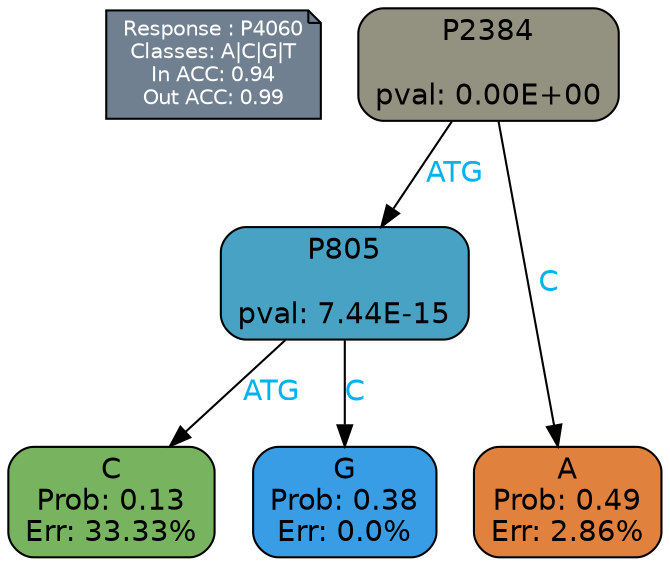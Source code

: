 digraph Tree {
node [shape=box, style="filled, rounded", color="black", fontname=helvetica] ;
graph [ranksep=equally, splines=polylines, bgcolor=transparent, dpi=600] ;
edge [fontname=helvetica] ;
LEGEND [label="Response : P4060
Classes: A|C|G|T
In ACC: 0.94
Out ACC: 0.99
",shape=note,align=left,style=filled,fillcolor="slategray",fontcolor="white",fontsize=10];1 [label="P2384

pval: 0.00E+00", fillcolor="#939281"] ;
2 [label="P805

pval: 7.44E-15", fillcolor="#48a2c3"] ;
3 [label="C
Prob: 0.13
Err: 33.33%", fillcolor="#78b35f"] ;
4 [label="G
Prob: 0.38
Err: 0.0%", fillcolor="#399de5"] ;
5 [label="A
Prob: 0.49
Err: 2.86%", fillcolor="#e0813d"] ;
1 -> 2 [label="ATG",fontcolor=deepskyblue2] ;
1 -> 5 [label="C",fontcolor=deepskyblue2] ;
2 -> 3 [label="ATG",fontcolor=deepskyblue2] ;
2 -> 4 [label="C",fontcolor=deepskyblue2] ;
{rank = same; 3;4;5;}{rank = same; LEGEND;1;}}